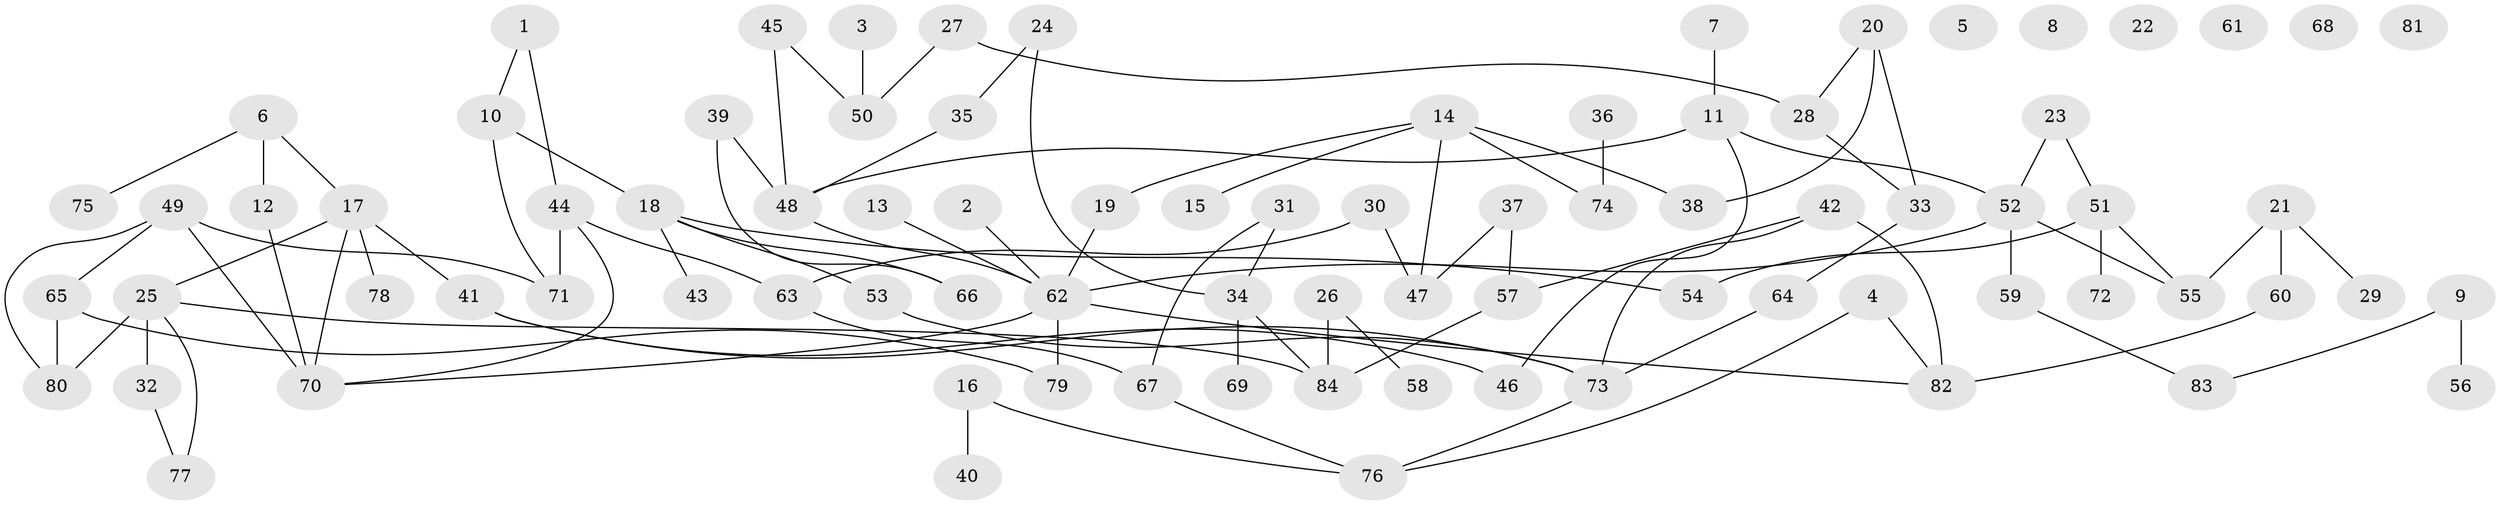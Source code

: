 // Generated by graph-tools (version 1.1) at 2025/25/03/09/25 03:25:17]
// undirected, 84 vertices, 102 edges
graph export_dot {
graph [start="1"]
  node [color=gray90,style=filled];
  1;
  2;
  3;
  4;
  5;
  6;
  7;
  8;
  9;
  10;
  11;
  12;
  13;
  14;
  15;
  16;
  17;
  18;
  19;
  20;
  21;
  22;
  23;
  24;
  25;
  26;
  27;
  28;
  29;
  30;
  31;
  32;
  33;
  34;
  35;
  36;
  37;
  38;
  39;
  40;
  41;
  42;
  43;
  44;
  45;
  46;
  47;
  48;
  49;
  50;
  51;
  52;
  53;
  54;
  55;
  56;
  57;
  58;
  59;
  60;
  61;
  62;
  63;
  64;
  65;
  66;
  67;
  68;
  69;
  70;
  71;
  72;
  73;
  74;
  75;
  76;
  77;
  78;
  79;
  80;
  81;
  82;
  83;
  84;
  1 -- 10;
  1 -- 44;
  2 -- 62;
  3 -- 50;
  4 -- 76;
  4 -- 82;
  6 -- 12;
  6 -- 17;
  6 -- 75;
  7 -- 11;
  9 -- 56;
  9 -- 83;
  10 -- 18;
  10 -- 71;
  11 -- 46;
  11 -- 48;
  11 -- 52;
  12 -- 70;
  13 -- 62;
  14 -- 15;
  14 -- 19;
  14 -- 38;
  14 -- 47;
  14 -- 74;
  16 -- 40;
  16 -- 76;
  17 -- 25;
  17 -- 41;
  17 -- 70;
  17 -- 78;
  18 -- 43;
  18 -- 53;
  18 -- 54;
  18 -- 66;
  19 -- 62;
  20 -- 28;
  20 -- 33;
  20 -- 38;
  21 -- 29;
  21 -- 55;
  21 -- 60;
  23 -- 51;
  23 -- 52;
  24 -- 34;
  24 -- 35;
  25 -- 32;
  25 -- 77;
  25 -- 80;
  25 -- 84;
  26 -- 58;
  26 -- 84;
  27 -- 28;
  27 -- 50;
  28 -- 33;
  30 -- 47;
  30 -- 63;
  31 -- 34;
  31 -- 67;
  32 -- 77;
  33 -- 64;
  34 -- 69;
  34 -- 84;
  35 -- 48;
  36 -- 74;
  37 -- 47;
  37 -- 57;
  39 -- 48;
  39 -- 66;
  41 -- 46;
  41 -- 73;
  42 -- 57;
  42 -- 73;
  42 -- 82;
  44 -- 63;
  44 -- 70;
  44 -- 71;
  45 -- 48;
  45 -- 50;
  48 -- 62;
  49 -- 65;
  49 -- 70;
  49 -- 71;
  49 -- 80;
  51 -- 54;
  51 -- 55;
  51 -- 72;
  52 -- 55;
  52 -- 59;
  52 -- 62;
  53 -- 73;
  57 -- 84;
  59 -- 83;
  60 -- 82;
  62 -- 70;
  62 -- 79;
  62 -- 82;
  63 -- 67;
  64 -- 73;
  65 -- 79;
  65 -- 80;
  67 -- 76;
  73 -- 76;
}
